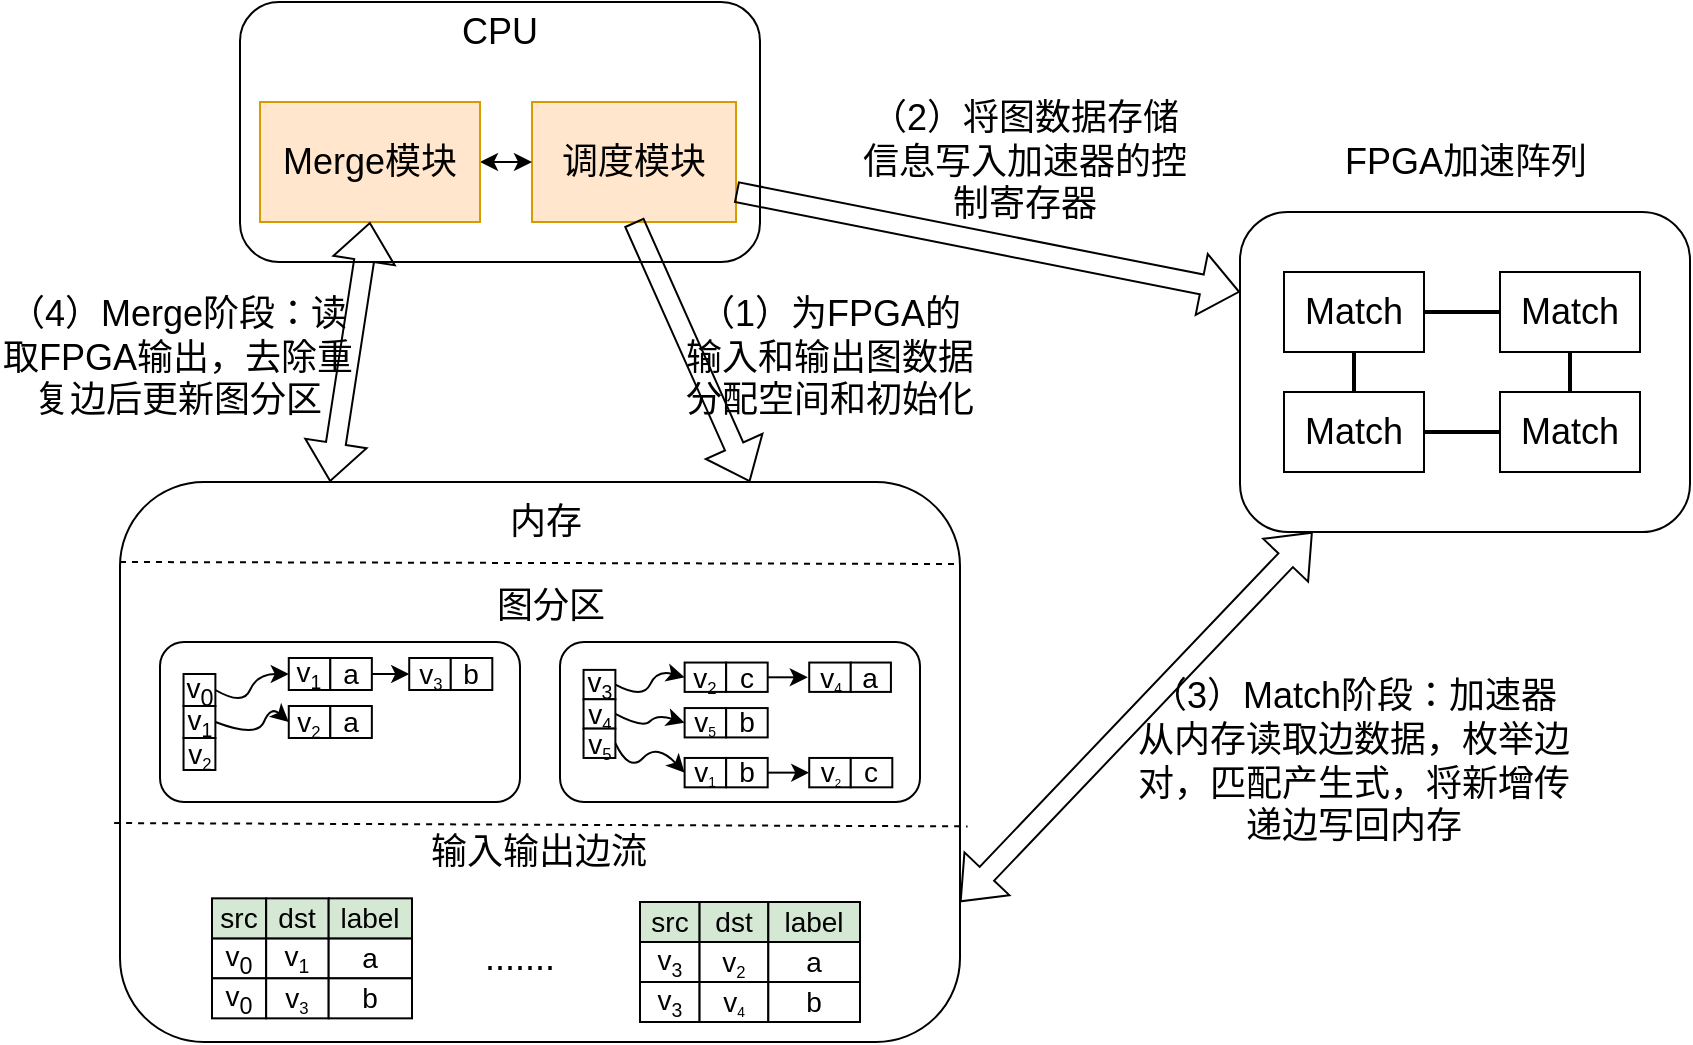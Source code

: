 <mxfile version="18.1.3" type="github">
  <diagram id="YscDvSlWubainQox9Fi7" name="Page-1">
    <mxGraphModel dx="1038" dy="529" grid="1" gridSize="10" guides="1" tooltips="1" connect="1" arrows="1" fold="1" page="1" pageScale="1" pageWidth="827" pageHeight="1169" math="0" shadow="0">
      <root>
        <mxCell id="0" />
        <mxCell id="1" parent="0" />
        <mxCell id="mXBABJLFOL5zwvfrdwrO-172" value="" style="group" vertex="1" connectable="0" parent="1">
          <mxGeometry x="110.0" y="280" width="420.0" height="280" as="geometry" />
        </mxCell>
        <mxCell id="mXBABJLFOL5zwvfrdwrO-5" value="" style="rounded=1;whiteSpace=wrap;html=1;fontSize=18;" vertex="1" parent="mXBABJLFOL5zwvfrdwrO-172">
          <mxGeometry x="1.137e-13" width="420" height="280" as="geometry" />
        </mxCell>
        <mxCell id="mXBABJLFOL5zwvfrdwrO-6" value="&lt;font style=&quot;font-size: 18px;&quot;&gt;内存&lt;/font&gt;" style="text;html=1;strokeColor=none;fillColor=none;align=center;verticalAlign=middle;whiteSpace=wrap;rounded=0;" vertex="1" parent="mXBABJLFOL5zwvfrdwrO-172">
          <mxGeometry x="178.0" width="70" height="40" as="geometry" />
        </mxCell>
        <mxCell id="mXBABJLFOL5zwvfrdwrO-76" value="" style="endArrow=none;dashed=1;html=1;rounded=0;fontSize=18;entryX=1.009;entryY=0.615;entryDx=0;entryDy=0;entryPerimeter=0;exitX=-0.007;exitY=0.609;exitDx=0;exitDy=0;exitPerimeter=0;" edge="1" parent="mXBABJLFOL5zwvfrdwrO-172" source="mXBABJLFOL5zwvfrdwrO-5" target="mXBABJLFOL5zwvfrdwrO-5">
          <mxGeometry width="50" height="50" relative="1" as="geometry">
            <mxPoint x="-10.32" y="169.68" as="sourcePoint" />
            <mxPoint x="432.32" y="170.52" as="targetPoint" />
          </mxGeometry>
        </mxCell>
        <mxCell id="mXBABJLFOL5zwvfrdwrO-78" value="" style="endArrow=none;dashed=1;html=1;rounded=0;fontSize=18;exitX=-0.003;exitY=0.606;exitDx=0;exitDy=0;exitPerimeter=0;" edge="1" parent="mXBABJLFOL5zwvfrdwrO-172">
          <mxGeometry width="50" height="50" relative="1" as="geometry">
            <mxPoint y="40.0" as="sourcePoint" />
            <mxPoint x="420.0" y="41" as="targetPoint" />
          </mxGeometry>
        </mxCell>
        <mxCell id="mXBABJLFOL5zwvfrdwrO-80" value="&lt;font style=&quot;font-size: 18px;&quot;&gt;图分区&lt;/font&gt;" style="text;html=1;strokeColor=none;fillColor=none;align=center;verticalAlign=middle;whiteSpace=wrap;rounded=0;" vertex="1" parent="mXBABJLFOL5zwvfrdwrO-172">
          <mxGeometry x="138.0" y="47" width="155" height="30" as="geometry" />
        </mxCell>
        <mxCell id="mXBABJLFOL5zwvfrdwrO-81" value="&lt;font style=&quot;font-size: 18px;&quot;&gt;输入输出边流&lt;/font&gt;" style="text;html=1;strokeColor=none;fillColor=none;align=center;verticalAlign=middle;whiteSpace=wrap;rounded=0;" vertex="1" parent="mXBABJLFOL5zwvfrdwrO-172">
          <mxGeometry x="102.75" y="170" width="212.5" height="30" as="geometry" />
        </mxCell>
        <mxCell id="mXBABJLFOL5zwvfrdwrO-135" value="" style="group" vertex="1" connectable="0" parent="mXBABJLFOL5zwvfrdwrO-172">
          <mxGeometry x="20.0" y="80" width="180" height="80" as="geometry" />
        </mxCell>
        <mxCell id="mXBABJLFOL5zwvfrdwrO-136" value="" style="rounded=1;whiteSpace=wrap;html=1;" vertex="1" parent="mXBABJLFOL5zwvfrdwrO-135">
          <mxGeometry width="180" height="80" as="geometry" />
        </mxCell>
        <mxCell id="mXBABJLFOL5zwvfrdwrO-137" value="" style="group" vertex="1" connectable="0" parent="mXBABJLFOL5zwvfrdwrO-135">
          <mxGeometry x="11.769" y="16" width="15.923" height="32" as="geometry" />
        </mxCell>
        <mxCell id="mXBABJLFOL5zwvfrdwrO-138" value="v&lt;sub&gt;0&lt;/sub&gt;" style="rounded=0;whiteSpace=wrap;html=1;fontSize=14;" vertex="1" parent="mXBABJLFOL5zwvfrdwrO-137">
          <mxGeometry width="15.923" height="16" as="geometry" />
        </mxCell>
        <mxCell id="mXBABJLFOL5zwvfrdwrO-139" value="v&lt;span style=&quot;font-size: 11.667px;&quot;&gt;&lt;sub&gt;1&lt;/sub&gt;&lt;/span&gt;" style="rounded=0;whiteSpace=wrap;html=1;fontSize=14;" vertex="1" parent="mXBABJLFOL5zwvfrdwrO-137">
          <mxGeometry y="16" width="15.923" height="16" as="geometry" />
        </mxCell>
        <mxCell id="mXBABJLFOL5zwvfrdwrO-140" value="" style="curved=1;endArrow=classic;html=1;rounded=0;exitX=1;exitY=0.5;exitDx=0;exitDy=0;entryX=0;entryY=0.5;entryDx=0;entryDy=0;" edge="1" parent="mXBABJLFOL5zwvfrdwrO-135" source="mXBABJLFOL5zwvfrdwrO-138" target="mXBABJLFOL5zwvfrdwrO-141">
          <mxGeometry width="50" height="50" relative="1" as="geometry">
            <mxPoint x="186.923" y="-16" as="sourcePoint" />
            <mxPoint x="69.231" y="16" as="targetPoint" />
            <Array as="points">
              <mxPoint x="41.538" y="32" />
              <mxPoint x="48.462" y="16" />
            </Array>
          </mxGeometry>
        </mxCell>
        <mxCell id="mXBABJLFOL5zwvfrdwrO-141" value="v&lt;span style=&quot;font-size: 11.667px;&quot;&gt;&lt;sub&gt;1&lt;/sub&gt;&lt;/span&gt;" style="rounded=0;whiteSpace=wrap;html=1;fontSize=14;" vertex="1" parent="mXBABJLFOL5zwvfrdwrO-135">
          <mxGeometry x="64.385" y="8" width="20.769" height="16" as="geometry" />
        </mxCell>
        <mxCell id="mXBABJLFOL5zwvfrdwrO-142" value="a" style="rounded=0;whiteSpace=wrap;html=1;fontSize=14;" vertex="1" parent="mXBABJLFOL5zwvfrdwrO-135">
          <mxGeometry x="85.154" y="8" width="20.769" height="16" as="geometry" />
        </mxCell>
        <mxCell id="mXBABJLFOL5zwvfrdwrO-143" value="" style="curved=1;endArrow=classic;html=1;rounded=0;exitX=1;exitY=0.5;exitDx=0;exitDy=0;entryX=0;entryY=0.5;entryDx=0;entryDy=0;" edge="1" parent="mXBABJLFOL5zwvfrdwrO-135" source="mXBABJLFOL5zwvfrdwrO-139" target="mXBABJLFOL5zwvfrdwrO-144">
          <mxGeometry width="50" height="50" relative="1" as="geometry">
            <mxPoint x="34.615" y="32" as="sourcePoint" />
            <mxPoint x="69.231" y="40" as="targetPoint" />
            <Array as="points">
              <mxPoint x="48.462" y="48" />
              <mxPoint x="55.385" y="32" />
            </Array>
          </mxGeometry>
        </mxCell>
        <mxCell id="mXBABJLFOL5zwvfrdwrO-144" value="v&lt;font size=&quot;1&quot;&gt;&lt;sub&gt;2&lt;/sub&gt;&lt;/font&gt;" style="rounded=0;whiteSpace=wrap;html=1;fontSize=14;" vertex="1" parent="mXBABJLFOL5zwvfrdwrO-135">
          <mxGeometry x="64.385" y="32" width="20.769" height="16" as="geometry" />
        </mxCell>
        <mxCell id="mXBABJLFOL5zwvfrdwrO-145" value="a" style="rounded=0;whiteSpace=wrap;html=1;fontSize=14;" vertex="1" parent="mXBABJLFOL5zwvfrdwrO-135">
          <mxGeometry x="85.154" y="32" width="20.769" height="16" as="geometry" />
        </mxCell>
        <mxCell id="mXBABJLFOL5zwvfrdwrO-146" value="" style="endArrow=classic;html=1;rounded=0;exitX=1;exitY=0.5;exitDx=0;exitDy=0;" edge="1" parent="mXBABJLFOL5zwvfrdwrO-135" source="mXBABJLFOL5zwvfrdwrO-142">
          <mxGeometry width="50" height="50" relative="1" as="geometry">
            <mxPoint x="138.462" y="40" as="sourcePoint" />
            <mxPoint x="124.615" y="16" as="targetPoint" />
          </mxGeometry>
        </mxCell>
        <mxCell id="mXBABJLFOL5zwvfrdwrO-147" value="v&lt;font size=&quot;1&quot;&gt;&lt;sub&gt;3&lt;/sub&gt;&lt;/font&gt;" style="rounded=0;whiteSpace=wrap;html=1;fontSize=14;" vertex="1" parent="mXBABJLFOL5zwvfrdwrO-135">
          <mxGeometry x="124.615" y="8" width="20.769" height="16" as="geometry" />
        </mxCell>
        <mxCell id="mXBABJLFOL5zwvfrdwrO-148" value="b" style="rounded=0;whiteSpace=wrap;html=1;fontSize=14;" vertex="1" parent="mXBABJLFOL5zwvfrdwrO-135">
          <mxGeometry x="145.385" y="8" width="20.769" height="16" as="geometry" />
        </mxCell>
        <mxCell id="mXBABJLFOL5zwvfrdwrO-149" value="v&lt;font size=&quot;1&quot;&gt;&lt;sub&gt;2&lt;/sub&gt;&lt;/font&gt;" style="rounded=0;whiteSpace=wrap;html=1;fontSize=14;" vertex="1" parent="mXBABJLFOL5zwvfrdwrO-135">
          <mxGeometry x="11.769" y="48" width="15.923" height="16" as="geometry" />
        </mxCell>
        <mxCell id="mXBABJLFOL5zwvfrdwrO-150" value="" style="group" vertex="1" connectable="0" parent="mXBABJLFOL5zwvfrdwrO-172">
          <mxGeometry x="220.0" y="80" width="180" height="80" as="geometry" />
        </mxCell>
        <mxCell id="mXBABJLFOL5zwvfrdwrO-151" value="" style="rounded=1;whiteSpace=wrap;html=1;" vertex="1" parent="mXBABJLFOL5zwvfrdwrO-150">
          <mxGeometry width="180" height="80" as="geometry" />
        </mxCell>
        <mxCell id="mXBABJLFOL5zwvfrdwrO-152" value="" style="group" vertex="1" connectable="0" parent="mXBABJLFOL5zwvfrdwrO-150">
          <mxGeometry x="11.769" y="13.945" width="15.923" height="44.037" as="geometry" />
        </mxCell>
        <mxCell id="mXBABJLFOL5zwvfrdwrO-153" value="v&lt;span style=&quot;font-size: 11.667px;&quot;&gt;&lt;sub&gt;3&lt;/sub&gt;&lt;/span&gt;" style="rounded=0;whiteSpace=wrap;html=1;fontSize=14;" vertex="1" parent="mXBABJLFOL5zwvfrdwrO-152">
          <mxGeometry width="15.923" height="14.679" as="geometry" />
        </mxCell>
        <mxCell id="mXBABJLFOL5zwvfrdwrO-154" value="v&lt;font size=&quot;1&quot;&gt;&lt;sub&gt;4&lt;/sub&gt;&lt;/font&gt;" style="rounded=0;whiteSpace=wrap;html=1;fontSize=14;" vertex="1" parent="mXBABJLFOL5zwvfrdwrO-152">
          <mxGeometry y="14.679" width="15.923" height="14.679" as="geometry" />
        </mxCell>
        <mxCell id="mXBABJLFOL5zwvfrdwrO-155" value="v&lt;font size=&quot;1&quot;&gt;&lt;sub&gt;5&lt;/sub&gt;&lt;/font&gt;" style="rounded=0;whiteSpace=wrap;html=1;fontSize=14;" vertex="1" parent="mXBABJLFOL5zwvfrdwrO-152">
          <mxGeometry y="29.358" width="15.923" height="14.679" as="geometry" />
        </mxCell>
        <mxCell id="mXBABJLFOL5zwvfrdwrO-156" value="v&lt;font size=&quot;1&quot;&gt;&lt;sub&gt;2&lt;/sub&gt;&lt;/font&gt;" style="rounded=0;whiteSpace=wrap;html=1;fontSize=14;" vertex="1" parent="mXBABJLFOL5zwvfrdwrO-150">
          <mxGeometry x="62.308" y="10.275" width="20.769" height="14.679" as="geometry" />
        </mxCell>
        <mxCell id="mXBABJLFOL5zwvfrdwrO-157" value="c" style="rounded=0;whiteSpace=wrap;html=1;fontSize=14;" vertex="1" parent="mXBABJLFOL5zwvfrdwrO-150">
          <mxGeometry x="83.077" y="10.275" width="20.769" height="14.679" as="geometry" />
        </mxCell>
        <mxCell id="mXBABJLFOL5zwvfrdwrO-158" value="" style="curved=1;endArrow=classic;html=1;rounded=0;exitX=1;exitY=0.5;exitDx=0;exitDy=0;entryX=0;entryY=0.5;entryDx=0;entryDy=0;" edge="1" parent="mXBABJLFOL5zwvfrdwrO-150" source="mXBABJLFOL5zwvfrdwrO-153" target="mXBABJLFOL5zwvfrdwrO-156">
          <mxGeometry width="50" height="50" relative="1" as="geometry">
            <mxPoint x="34.615" y="-59.45" as="sourcePoint" />
            <mxPoint x="71.308" y="-66.789" as="targetPoint" />
            <Array as="points">
              <mxPoint x="41.538" y="28.624" />
              <mxPoint x="48.462" y="13.945" />
            </Array>
          </mxGeometry>
        </mxCell>
        <mxCell id="mXBABJLFOL5zwvfrdwrO-159" value="v&lt;span style=&quot;font-size: 8.333px;&quot;&gt;&lt;sub&gt;4&lt;/sub&gt;&lt;/span&gt;" style="rounded=0;whiteSpace=wrap;html=1;fontSize=14;" vertex="1" parent="mXBABJLFOL5zwvfrdwrO-150">
          <mxGeometry x="124.615" y="10.275" width="20.769" height="14.679" as="geometry" />
        </mxCell>
        <mxCell id="mXBABJLFOL5zwvfrdwrO-160" style="edgeStyle=orthogonalEdgeStyle;rounded=0;orthogonalLoop=1;jettySize=auto;html=1;entryX=0;entryY=0.5;entryDx=0;entryDy=0;" edge="1" parent="mXBABJLFOL5zwvfrdwrO-150" source="mXBABJLFOL5zwvfrdwrO-157" target="mXBABJLFOL5zwvfrdwrO-159">
          <mxGeometry relative="1" as="geometry">
            <mxPoint x="124.615" y="17.615" as="targetPoint" />
          </mxGeometry>
        </mxCell>
        <mxCell id="mXBABJLFOL5zwvfrdwrO-161" value="a" style="rounded=0;whiteSpace=wrap;html=1;fontSize=14;" vertex="1" parent="mXBABJLFOL5zwvfrdwrO-150">
          <mxGeometry x="145.385" y="10.275" width="20.077" height="14.679" as="geometry" />
        </mxCell>
        <mxCell id="mXBABJLFOL5zwvfrdwrO-162" value="v&lt;span style=&quot;font-size: 8.333px;&quot;&gt;&lt;sub&gt;5&lt;/sub&gt;&lt;/span&gt;" style="rounded=0;whiteSpace=wrap;html=1;fontSize=14;" vertex="1" parent="mXBABJLFOL5zwvfrdwrO-150">
          <mxGeometry x="62.308" y="33.028" width="20.769" height="14.679" as="geometry" />
        </mxCell>
        <mxCell id="mXBABJLFOL5zwvfrdwrO-163" value="" style="curved=1;endArrow=classic;html=1;rounded=0;exitX=1;exitY=0.5;exitDx=0;exitDy=0;entryX=0;entryY=0.5;entryDx=0;entryDy=0;" edge="1" parent="mXBABJLFOL5zwvfrdwrO-150" source="mXBABJLFOL5zwvfrdwrO-154" target="mXBABJLFOL5zwvfrdwrO-162">
          <mxGeometry width="50" height="50" relative="1" as="geometry">
            <mxPoint x="34.615" y="28.624" as="sourcePoint" />
            <mxPoint x="69.231" y="24.954" as="targetPoint" />
            <Array as="points">
              <mxPoint x="41.538" y="43.303" />
              <mxPoint x="48.462" y="35.963" />
            </Array>
          </mxGeometry>
        </mxCell>
        <mxCell id="mXBABJLFOL5zwvfrdwrO-164" value="b" style="rounded=0;whiteSpace=wrap;html=1;fontSize=14;" vertex="1" parent="mXBABJLFOL5zwvfrdwrO-150">
          <mxGeometry x="83.077" y="33.028" width="20.769" height="14.679" as="geometry" />
        </mxCell>
        <mxCell id="mXBABJLFOL5zwvfrdwrO-165" value="v&lt;span style=&quot;font-size: 8.333px;&quot;&gt;&lt;sub&gt;1&lt;/sub&gt;&lt;/span&gt;" style="rounded=0;whiteSpace=wrap;html=1;fontSize=14;" vertex="1" parent="mXBABJLFOL5zwvfrdwrO-150">
          <mxGeometry x="62.308" y="57.982" width="20.769" height="14.679" as="geometry" />
        </mxCell>
        <mxCell id="mXBABJLFOL5zwvfrdwrO-166" value="" style="curved=1;endArrow=classic;html=1;rounded=0;exitX=1;exitY=0.5;exitDx=0;exitDy=0;entryX=0;entryY=0.5;entryDx=0;entryDy=0;" edge="1" parent="mXBABJLFOL5zwvfrdwrO-150" source="mXBABJLFOL5zwvfrdwrO-155" target="mXBABJLFOL5zwvfrdwrO-165">
          <mxGeometry width="50" height="50" relative="1" as="geometry">
            <mxPoint x="34.615" y="28.624" as="sourcePoint" />
            <mxPoint x="69.231" y="24.954" as="targetPoint" />
            <Array as="points">
              <mxPoint x="34.615" y="65.321" />
              <mxPoint x="48.462" y="50.642" />
            </Array>
          </mxGeometry>
        </mxCell>
        <mxCell id="mXBABJLFOL5zwvfrdwrO-167" value="b" style="rounded=0;whiteSpace=wrap;html=1;fontSize=14;" vertex="1" parent="mXBABJLFOL5zwvfrdwrO-150">
          <mxGeometry x="83.077" y="57.982" width="20.769" height="14.679" as="geometry" />
        </mxCell>
        <mxCell id="mXBABJLFOL5zwvfrdwrO-168" value="v&lt;span style=&quot;font-size: 6.944px;&quot;&gt;&lt;sub&gt;2&lt;/sub&gt;&lt;/span&gt;" style="rounded=0;whiteSpace=wrap;html=1;fontSize=14;" vertex="1" parent="mXBABJLFOL5zwvfrdwrO-150">
          <mxGeometry x="124.615" y="57.982" width="20.769" height="14.679" as="geometry" />
        </mxCell>
        <mxCell id="mXBABJLFOL5zwvfrdwrO-169" style="edgeStyle=orthogonalEdgeStyle;rounded=0;orthogonalLoop=1;jettySize=auto;html=1;exitX=1;exitY=0.5;exitDx=0;exitDy=0;entryX=0;entryY=0.5;entryDx=0;entryDy=0;" edge="1" parent="mXBABJLFOL5zwvfrdwrO-150" source="mXBABJLFOL5zwvfrdwrO-167" target="mXBABJLFOL5zwvfrdwrO-168">
          <mxGeometry relative="1" as="geometry">
            <mxPoint x="124.615" y="65.321" as="targetPoint" />
          </mxGeometry>
        </mxCell>
        <mxCell id="mXBABJLFOL5zwvfrdwrO-170" value="c" style="rounded=0;whiteSpace=wrap;html=1;fontSize=14;" vertex="1" parent="mXBABJLFOL5zwvfrdwrO-150">
          <mxGeometry x="145.385" y="57.982" width="20.769" height="14.679" as="geometry" />
        </mxCell>
        <mxCell id="mXBABJLFOL5zwvfrdwrO-83" value="" style="group" vertex="1" connectable="0" parent="mXBABJLFOL5zwvfrdwrO-172">
          <mxGeometry x="46.0" y="208.17" width="100" height="60" as="geometry" />
        </mxCell>
        <mxCell id="mXBABJLFOL5zwvfrdwrO-84" value="v&lt;sub&gt;0&lt;/sub&gt;" style="rounded=0;whiteSpace=wrap;html=1;fontSize=14;" vertex="1" parent="mXBABJLFOL5zwvfrdwrO-83">
          <mxGeometry y="20" width="27.083" height="20" as="geometry" />
        </mxCell>
        <mxCell id="mXBABJLFOL5zwvfrdwrO-85" value="v&lt;span style=&quot;font-size: 11.667px;&quot;&gt;&lt;sub&gt;1&lt;/sub&gt;&lt;/span&gt;" style="rounded=0;whiteSpace=wrap;html=1;fontSize=14;" vertex="1" parent="mXBABJLFOL5zwvfrdwrO-83">
          <mxGeometry x="27.083" y="20" width="31.25" height="20" as="geometry" />
        </mxCell>
        <mxCell id="mXBABJLFOL5zwvfrdwrO-86" value="a" style="rounded=0;whiteSpace=wrap;html=1;fontSize=14;" vertex="1" parent="mXBABJLFOL5zwvfrdwrO-83">
          <mxGeometry x="58.333" y="20" width="41.667" height="20" as="geometry" />
        </mxCell>
        <mxCell id="mXBABJLFOL5zwvfrdwrO-87" value="v&lt;sub&gt;0&lt;/sub&gt;" style="rounded=0;whiteSpace=wrap;html=1;fontSize=14;" vertex="1" parent="mXBABJLFOL5zwvfrdwrO-83">
          <mxGeometry y="40" width="27.083" height="20" as="geometry" />
        </mxCell>
        <mxCell id="mXBABJLFOL5zwvfrdwrO-88" value="v&lt;font size=&quot;1&quot;&gt;&lt;sub&gt;3&lt;/sub&gt;&lt;/font&gt;" style="rounded=0;whiteSpace=wrap;html=1;fontSize=14;" vertex="1" parent="mXBABJLFOL5zwvfrdwrO-83">
          <mxGeometry x="27.083" y="40" width="31.25" height="20" as="geometry" />
        </mxCell>
        <mxCell id="mXBABJLFOL5zwvfrdwrO-89" value="b" style="rounded=0;whiteSpace=wrap;html=1;fontSize=14;" vertex="1" parent="mXBABJLFOL5zwvfrdwrO-83">
          <mxGeometry x="58.333" y="40" width="41.667" height="20" as="geometry" />
        </mxCell>
        <mxCell id="mXBABJLFOL5zwvfrdwrO-90" value="src" style="rounded=0;whiteSpace=wrap;html=1;fontSize=14;fillColor=#d5e8d4;strokeColor=#000000;gradientColor=none;" vertex="1" parent="mXBABJLFOL5zwvfrdwrO-83">
          <mxGeometry width="27.083" height="20" as="geometry" />
        </mxCell>
        <mxCell id="mXBABJLFOL5zwvfrdwrO-91" value="dst" style="rounded=0;whiteSpace=wrap;html=1;fontSize=14;fillColor=#d5e8d4;strokeColor=#000000;" vertex="1" parent="mXBABJLFOL5zwvfrdwrO-83">
          <mxGeometry x="27.083" width="31.25" height="20" as="geometry" />
        </mxCell>
        <mxCell id="mXBABJLFOL5zwvfrdwrO-92" value="label" style="rounded=0;whiteSpace=wrap;html=1;fontSize=14;fillColor=#d5e8d4;strokeColor=#000000;gradientColor=none;" vertex="1" parent="mXBABJLFOL5zwvfrdwrO-83">
          <mxGeometry x="58.333" width="41.667" height="20" as="geometry" />
        </mxCell>
        <mxCell id="mXBABJLFOL5zwvfrdwrO-119" value="" style="group" vertex="1" connectable="0" parent="mXBABJLFOL5zwvfrdwrO-172">
          <mxGeometry x="260.0" y="210" width="110" height="60" as="geometry" />
        </mxCell>
        <mxCell id="mXBABJLFOL5zwvfrdwrO-120" value="v&lt;span style=&quot;font-size: 11.667px;&quot;&gt;&lt;sub&gt;3&lt;/sub&gt;&lt;/span&gt;" style="rounded=0;whiteSpace=wrap;html=1;fontSize=14;" vertex="1" parent="mXBABJLFOL5zwvfrdwrO-119">
          <mxGeometry y="20" width="29.792" height="20" as="geometry" />
        </mxCell>
        <mxCell id="mXBABJLFOL5zwvfrdwrO-121" value="v&lt;font size=&quot;1&quot;&gt;&lt;sub&gt;2&lt;/sub&gt;&lt;/font&gt;" style="rounded=0;whiteSpace=wrap;html=1;fontSize=14;" vertex="1" parent="mXBABJLFOL5zwvfrdwrO-119">
          <mxGeometry x="29.792" y="20" width="34.375" height="20" as="geometry" />
        </mxCell>
        <mxCell id="mXBABJLFOL5zwvfrdwrO-122" value="a" style="rounded=0;whiteSpace=wrap;html=1;fontSize=14;" vertex="1" parent="mXBABJLFOL5zwvfrdwrO-119">
          <mxGeometry x="64.167" y="20" width="45.833" height="20" as="geometry" />
        </mxCell>
        <mxCell id="mXBABJLFOL5zwvfrdwrO-123" value="v&lt;span style=&quot;font-size: 11.667px;&quot;&gt;&lt;sub&gt;3&lt;/sub&gt;&lt;/span&gt;" style="rounded=0;whiteSpace=wrap;html=1;fontSize=14;" vertex="1" parent="mXBABJLFOL5zwvfrdwrO-119">
          <mxGeometry y="40" width="29.792" height="20" as="geometry" />
        </mxCell>
        <mxCell id="mXBABJLFOL5zwvfrdwrO-124" value="v&lt;span style=&quot;font-size: 8.333px;&quot;&gt;&lt;sub&gt;4&lt;/sub&gt;&lt;/span&gt;" style="rounded=0;whiteSpace=wrap;html=1;fontSize=14;" vertex="1" parent="mXBABJLFOL5zwvfrdwrO-119">
          <mxGeometry x="29.792" y="40" width="34.375" height="20" as="geometry" />
        </mxCell>
        <mxCell id="mXBABJLFOL5zwvfrdwrO-125" value="b" style="rounded=0;whiteSpace=wrap;html=1;fontSize=14;" vertex="1" parent="mXBABJLFOL5zwvfrdwrO-119">
          <mxGeometry x="64.167" y="40" width="45.833" height="20" as="geometry" />
        </mxCell>
        <mxCell id="mXBABJLFOL5zwvfrdwrO-126" value="src" style="rounded=0;whiteSpace=wrap;html=1;fontSize=14;fillColor=#d5e8d4;strokeColor=#000000;gradientColor=none;" vertex="1" parent="mXBABJLFOL5zwvfrdwrO-119">
          <mxGeometry width="29.792" height="20" as="geometry" />
        </mxCell>
        <mxCell id="mXBABJLFOL5zwvfrdwrO-127" value="dst" style="rounded=0;whiteSpace=wrap;html=1;fontSize=14;fillColor=#d5e8d4;strokeColor=#000000;" vertex="1" parent="mXBABJLFOL5zwvfrdwrO-119">
          <mxGeometry x="29.792" width="34.375" height="20" as="geometry" />
        </mxCell>
        <mxCell id="mXBABJLFOL5zwvfrdwrO-128" value="label" style="rounded=0;whiteSpace=wrap;html=1;fontSize=14;fillColor=#d5e8d4;strokeColor=#000000;gradientColor=none;" vertex="1" parent="mXBABJLFOL5zwvfrdwrO-119">
          <mxGeometry x="64.167" width="45.833" height="20" as="geometry" />
        </mxCell>
        <mxCell id="mXBABJLFOL5zwvfrdwrO-171" value="......." style="text;html=1;strokeColor=none;fillColor=none;align=center;verticalAlign=middle;whiteSpace=wrap;rounded=0;fontSize=18;" vertex="1" parent="mXBABJLFOL5zwvfrdwrO-172">
          <mxGeometry x="170.0" y="223.17" width="60" height="30" as="geometry" />
        </mxCell>
        <mxCell id="mXBABJLFOL5zwvfrdwrO-173" value="" style="group" vertex="1" connectable="0" parent="1">
          <mxGeometry x="170" y="40" width="260" height="130" as="geometry" />
        </mxCell>
        <mxCell id="mXBABJLFOL5zwvfrdwrO-1" value="" style="rounded=1;whiteSpace=wrap;html=1;" vertex="1" parent="mXBABJLFOL5zwvfrdwrO-173">
          <mxGeometry width="260" height="130" as="geometry" />
        </mxCell>
        <mxCell id="mXBABJLFOL5zwvfrdwrO-2" value="&lt;font style=&quot;font-size: 18px;&quot;&gt;CPU&lt;/font&gt;" style="text;html=1;strokeColor=none;fillColor=none;align=center;verticalAlign=middle;whiteSpace=wrap;rounded=0;" vertex="1" parent="mXBABJLFOL5zwvfrdwrO-173">
          <mxGeometry x="100" width="60" height="30" as="geometry" />
        </mxCell>
        <mxCell id="mXBABJLFOL5zwvfrdwrO-3" value="&lt;font style=&quot;font-size: 18px;&quot;&gt;调度模块&lt;/font&gt;" style="rounded=0;whiteSpace=wrap;html=1;fillColor=#ffe6cc;strokeColor=#d79b00;" vertex="1" parent="mXBABJLFOL5zwvfrdwrO-173">
          <mxGeometry x="146" y="50" width="102" height="60" as="geometry" />
        </mxCell>
        <mxCell id="mXBABJLFOL5zwvfrdwrO-224" style="edgeStyle=orthogonalEdgeStyle;rounded=0;orthogonalLoop=1;jettySize=auto;html=1;exitX=1;exitY=0.5;exitDx=0;exitDy=0;entryX=0;entryY=0.5;entryDx=0;entryDy=0;fontSize=18;endArrow=classic;endFill=1;strokeWidth=1;startArrow=classic;startFill=1;" edge="1" parent="mXBABJLFOL5zwvfrdwrO-173" source="mXBABJLFOL5zwvfrdwrO-4" target="mXBABJLFOL5zwvfrdwrO-3">
          <mxGeometry relative="1" as="geometry" />
        </mxCell>
        <mxCell id="mXBABJLFOL5zwvfrdwrO-4" value="&lt;font style=&quot;font-size: 18px;&quot;&gt;Merge模块&lt;/font&gt;" style="rounded=0;whiteSpace=wrap;html=1;fillColor=#ffe6cc;strokeColor=#d79b00;" vertex="1" parent="mXBABJLFOL5zwvfrdwrO-173">
          <mxGeometry x="10" y="50" width="110" height="60" as="geometry" />
        </mxCell>
        <mxCell id="mXBABJLFOL5zwvfrdwrO-177" value="FPGA加速阵列" style="text;html=1;strokeColor=none;fillColor=none;align=center;verticalAlign=middle;whiteSpace=wrap;rounded=0;fontSize=18;" vertex="1" parent="1">
          <mxGeometry x="712.5" y="105" width="140" height="30" as="geometry" />
        </mxCell>
        <mxCell id="mXBABJLFOL5zwvfrdwrO-179" value="" style="rounded=1;whiteSpace=wrap;html=1;fontSize=18;" vertex="1" parent="1">
          <mxGeometry x="670" y="145" width="225" height="160" as="geometry" />
        </mxCell>
        <mxCell id="mXBABJLFOL5zwvfrdwrO-191" style="edgeStyle=orthogonalEdgeStyle;rounded=0;orthogonalLoop=1;jettySize=auto;html=1;exitX=1;exitY=0.5;exitDx=0;exitDy=0;entryX=0;entryY=0.5;entryDx=0;entryDy=0;fontSize=18;strokeWidth=2;endArrow=none;endFill=0;" edge="1" parent="1" source="mXBABJLFOL5zwvfrdwrO-180" target="mXBABJLFOL5zwvfrdwrO-181">
          <mxGeometry relative="1" as="geometry" />
        </mxCell>
        <mxCell id="mXBABJLFOL5zwvfrdwrO-194" style="edgeStyle=orthogonalEdgeStyle;rounded=0;orthogonalLoop=1;jettySize=auto;html=1;exitX=0.5;exitY=1;exitDx=0;exitDy=0;entryX=0.5;entryY=0;entryDx=0;entryDy=0;fontSize=18;strokeWidth=2;endArrow=none;endFill=0;" edge="1" parent="1" source="mXBABJLFOL5zwvfrdwrO-180" target="mXBABJLFOL5zwvfrdwrO-182">
          <mxGeometry relative="1" as="geometry" />
        </mxCell>
        <mxCell id="mXBABJLFOL5zwvfrdwrO-180" value="Match" style="rounded=0;whiteSpace=wrap;html=1;fontSize=18;" vertex="1" parent="1">
          <mxGeometry x="692" y="175" width="70" height="40" as="geometry" />
        </mxCell>
        <mxCell id="mXBABJLFOL5zwvfrdwrO-195" style="edgeStyle=orthogonalEdgeStyle;rounded=0;orthogonalLoop=1;jettySize=auto;html=1;exitX=0.5;exitY=1;exitDx=0;exitDy=0;entryX=0.5;entryY=0;entryDx=0;entryDy=0;fontSize=18;strokeWidth=2;endArrow=none;endFill=0;" edge="1" parent="1" source="mXBABJLFOL5zwvfrdwrO-181" target="mXBABJLFOL5zwvfrdwrO-183">
          <mxGeometry relative="1" as="geometry" />
        </mxCell>
        <mxCell id="mXBABJLFOL5zwvfrdwrO-181" value="Match" style="rounded=0;whiteSpace=wrap;html=1;fontSize=18;" vertex="1" parent="1">
          <mxGeometry x="800" y="175" width="70" height="40" as="geometry" />
        </mxCell>
        <mxCell id="mXBABJLFOL5zwvfrdwrO-193" style="edgeStyle=orthogonalEdgeStyle;rounded=0;orthogonalLoop=1;jettySize=auto;html=1;exitX=1;exitY=0.5;exitDx=0;exitDy=0;fontSize=18;strokeWidth=2;endArrow=none;endFill=0;" edge="1" parent="1" source="mXBABJLFOL5zwvfrdwrO-182" target="mXBABJLFOL5zwvfrdwrO-183">
          <mxGeometry relative="1" as="geometry" />
        </mxCell>
        <mxCell id="mXBABJLFOL5zwvfrdwrO-182" value="Match" style="rounded=0;whiteSpace=wrap;html=1;fontSize=18;" vertex="1" parent="1">
          <mxGeometry x="692" y="235" width="70" height="40" as="geometry" />
        </mxCell>
        <mxCell id="mXBABJLFOL5zwvfrdwrO-183" value="Match" style="rounded=0;whiteSpace=wrap;html=1;fontSize=18;" vertex="1" parent="1">
          <mxGeometry x="800" y="235" width="70" height="40" as="geometry" />
        </mxCell>
        <mxCell id="mXBABJLFOL5zwvfrdwrO-215" value="" style="shape=flexArrow;endArrow=classic;html=1;rounded=0;fontSize=18;strokeWidth=1;exitX=0.5;exitY=1;exitDx=0;exitDy=0;entryX=0.75;entryY=0;entryDx=0;entryDy=0;" edge="1" parent="1" source="mXBABJLFOL5zwvfrdwrO-3" target="mXBABJLFOL5zwvfrdwrO-5">
          <mxGeometry width="50" height="50" relative="1" as="geometry">
            <mxPoint x="410" y="250" as="sourcePoint" />
            <mxPoint x="460" y="200" as="targetPoint" />
          </mxGeometry>
        </mxCell>
        <mxCell id="mXBABJLFOL5zwvfrdwrO-216" value="&lt;div style=&quot;&quot;&gt;&lt;span style=&quot;background-color: initial;&quot;&gt;（1）为FPGA的&lt;/span&gt;&lt;/div&gt;&lt;div style=&quot;&quot;&gt;&lt;span style=&quot;background-color: initial;&quot;&gt;输入和输出图数据分配空间和初始化&lt;/span&gt;&lt;/div&gt;" style="text;html=1;strokeColor=none;fillColor=none;align=center;verticalAlign=middle;whiteSpace=wrap;rounded=0;fontSize=18;" vertex="1" parent="1">
          <mxGeometry x="390" y="200" width="150" height="35" as="geometry" />
        </mxCell>
        <mxCell id="mXBABJLFOL5zwvfrdwrO-217" value="" style="shape=flexArrow;endArrow=classic;html=1;rounded=0;fontSize=18;strokeWidth=1;exitX=1;exitY=0.75;exitDx=0;exitDy=0;entryX=0;entryY=0.25;entryDx=0;entryDy=0;" edge="1" parent="1" source="mXBABJLFOL5zwvfrdwrO-3" target="mXBABJLFOL5zwvfrdwrO-179">
          <mxGeometry width="50" height="50" relative="1" as="geometry">
            <mxPoint x="560" y="120" as="sourcePoint" />
            <mxPoint x="610" y="70" as="targetPoint" />
          </mxGeometry>
        </mxCell>
        <mxCell id="mXBABJLFOL5zwvfrdwrO-218" value="（2）将图数据存储信息写入加速器的控制寄存器" style="text;html=1;strokeColor=none;fillColor=none;align=center;verticalAlign=middle;whiteSpace=wrap;rounded=0;fontSize=18;" vertex="1" parent="1">
          <mxGeometry x="480" y="105" width="165" height="30" as="geometry" />
        </mxCell>
        <mxCell id="mXBABJLFOL5zwvfrdwrO-219" value="" style="shape=flexArrow;endArrow=classic;startArrow=classic;html=1;rounded=0;fontSize=18;strokeWidth=1;exitX=1;exitY=0.75;exitDx=0;exitDy=0;" edge="1" parent="1" source="mXBABJLFOL5zwvfrdwrO-5" target="mXBABJLFOL5zwvfrdwrO-179">
          <mxGeometry width="100" height="100" relative="1" as="geometry">
            <mxPoint x="640" y="460" as="sourcePoint" />
            <mxPoint x="740" y="360" as="targetPoint" />
          </mxGeometry>
        </mxCell>
        <mxCell id="mXBABJLFOL5zwvfrdwrO-220" value="（3）Match阶段：加速器从内存读取边数据，枚举边对，匹配产生式，将新增传递边写回内存" style="text;html=1;strokeColor=none;fillColor=none;align=center;verticalAlign=middle;whiteSpace=wrap;rounded=0;fontSize=18;" vertex="1" parent="1">
          <mxGeometry x="618.25" y="383" width="217.5" height="74" as="geometry" />
        </mxCell>
        <mxCell id="mXBABJLFOL5zwvfrdwrO-222" value="" style="shape=flexArrow;endArrow=classic;startArrow=classic;html=1;rounded=0;fontSize=18;strokeWidth=1;entryX=0.5;entryY=1;entryDx=0;entryDy=0;exitX=0.25;exitY=0;exitDx=0;exitDy=0;" edge="1" parent="1" source="mXBABJLFOL5zwvfrdwrO-5" target="mXBABJLFOL5zwvfrdwrO-4">
          <mxGeometry width="100" height="100" relative="1" as="geometry">
            <mxPoint x="220" y="280" as="sourcePoint" />
            <mxPoint x="320" y="200" as="targetPoint" />
          </mxGeometry>
        </mxCell>
        <mxCell id="mXBABJLFOL5zwvfrdwrO-223" value="（4）Merge阶段：读取FPGA输出，去除重复边后更新图分区" style="text;html=1;strokeColor=none;fillColor=none;align=center;verticalAlign=middle;whiteSpace=wrap;rounded=0;fontSize=18;" vertex="1" parent="1">
          <mxGeometry x="50" y="180.5" width="177.5" height="74" as="geometry" />
        </mxCell>
      </root>
    </mxGraphModel>
  </diagram>
</mxfile>
